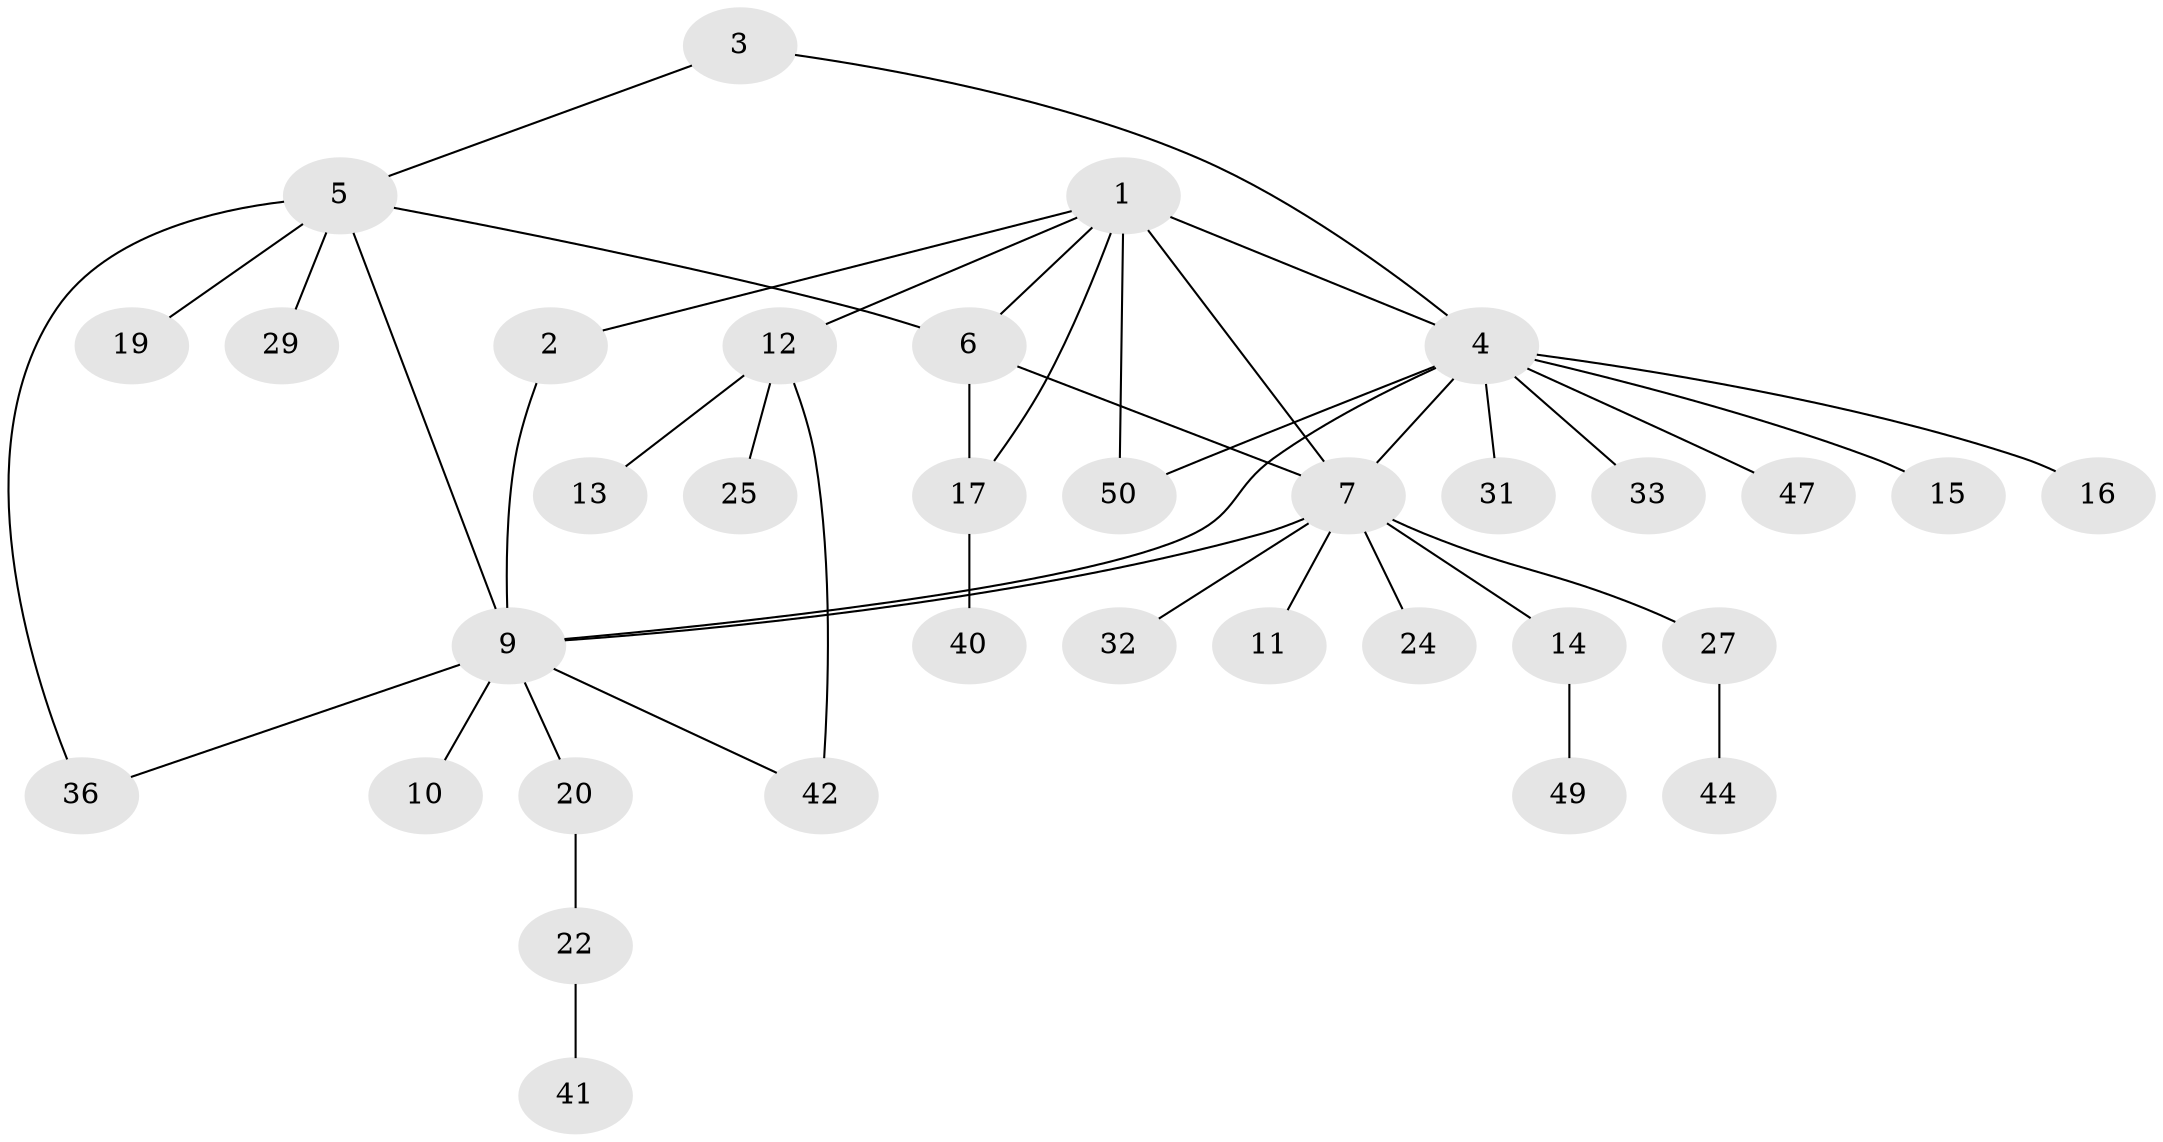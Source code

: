 // original degree distribution, {8: 0.04, 2: 0.24, 11: 0.02, 7: 0.04, 5: 0.06, 1: 0.48, 3: 0.12}
// Generated by graph-tools (version 1.1) at 2025/11/02/27/25 16:11:30]
// undirected, 34 vertices, 43 edges
graph export_dot {
graph [start="1"]
  node [color=gray90,style=filled];
  1 [super="+18"];
  2;
  3;
  4 [super="+45"];
  5 [super="+28"];
  6;
  7 [super="+8"];
  9 [super="+21"];
  10;
  11;
  12 [super="+26"];
  13;
  14 [super="+23"];
  15 [super="+48"];
  16;
  17 [super="+37"];
  19;
  20;
  22 [super="+30"];
  24;
  25 [super="+35"];
  27 [super="+38"];
  29 [super="+43"];
  31;
  32;
  33 [super="+34"];
  36 [super="+39"];
  40;
  41 [super="+46"];
  42;
  44;
  47;
  49;
  50;
  1 -- 2;
  1 -- 4;
  1 -- 6;
  1 -- 12;
  1 -- 17;
  1 -- 50;
  1 -- 7 [weight=2];
  2 -- 9;
  3 -- 4;
  3 -- 5;
  4 -- 9;
  4 -- 15;
  4 -- 16;
  4 -- 31;
  4 -- 33;
  4 -- 47;
  4 -- 50;
  4 -- 7;
  5 -- 6;
  5 -- 9;
  5 -- 19;
  5 -- 29;
  5 -- 36;
  6 -- 7;
  6 -- 17 [weight=2];
  7 -- 11;
  7 -- 14;
  7 -- 24;
  7 -- 27;
  7 -- 32;
  7 -- 9;
  9 -- 10;
  9 -- 20;
  9 -- 42;
  9 -- 36;
  12 -- 13;
  12 -- 25;
  12 -- 42;
  14 -- 49;
  17 -- 40;
  20 -- 22;
  22 -- 41;
  27 -- 44;
}

